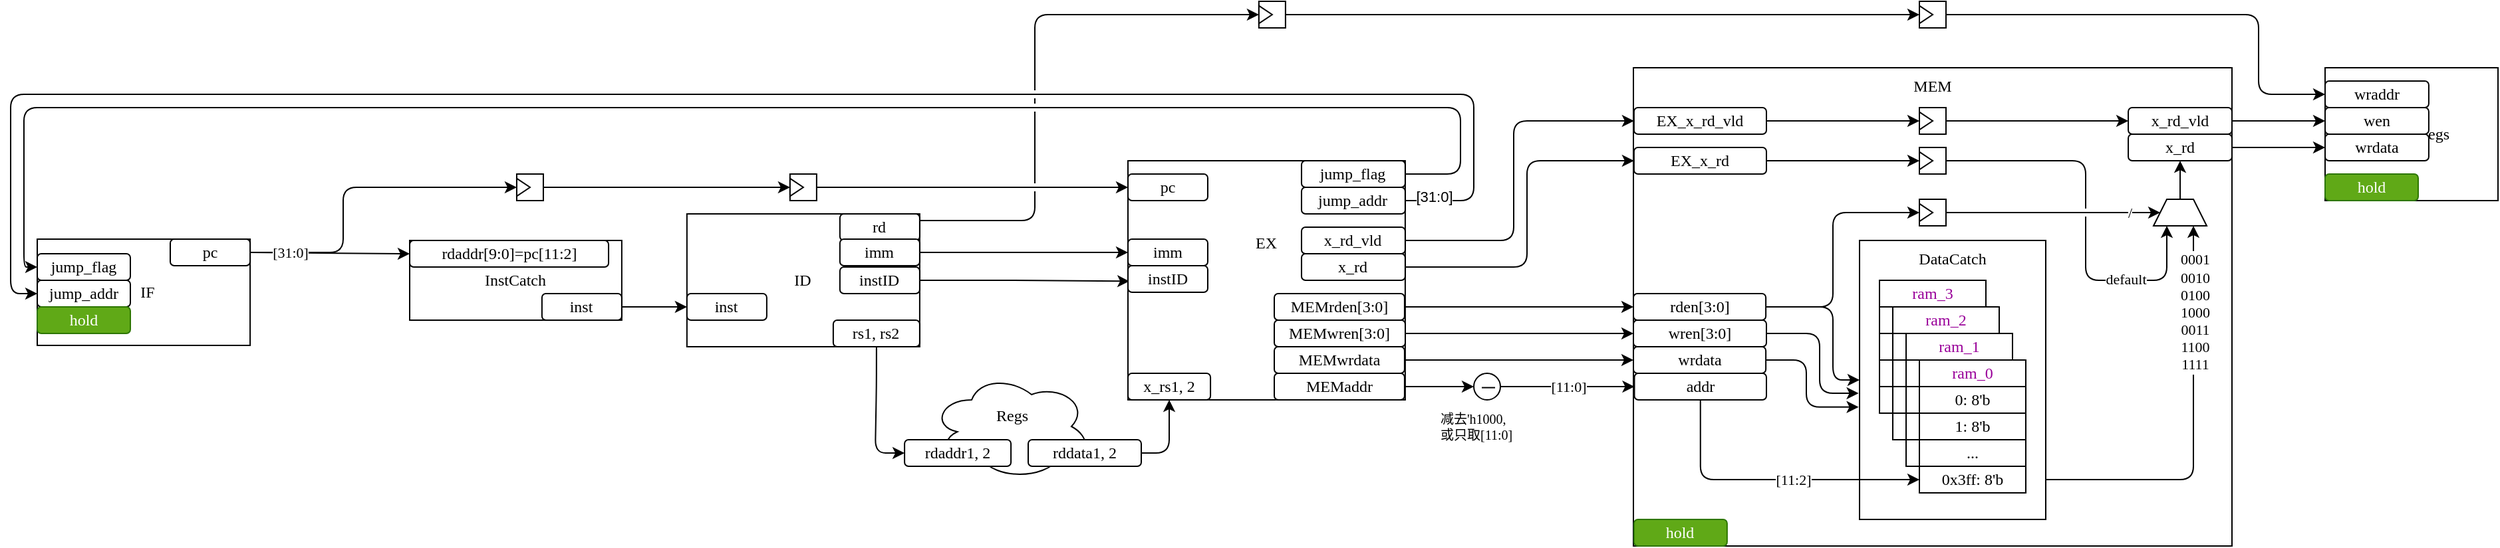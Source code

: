 <mxfile>
    <diagram id="YQ9wzQnn78EDyqOodPP7" name="第 1 页">
        <mxGraphModel dx="837" dy="427" grid="1" gridSize="10" guides="1" tooltips="1" connect="1" arrows="1" fold="1" page="1" pageScale="1" pageWidth="1920" pageHeight="1200" math="0" shadow="0">
            <root>
                <mxCell id="0"/>
                <mxCell id="1" parent="0"/>
                <mxCell id="214" value="MEM" style="rounded=0;whiteSpace=wrap;html=1;strokeColor=default;fontFamily=Fira Code;fontSize=12;fontColor=default;fillColor=default;verticalAlign=top;" parent="1" vertex="1">
                    <mxGeometry x="1230" y="110" width="450" height="360" as="geometry"/>
                </mxCell>
                <mxCell id="39" value="EX&lt;br&gt;&lt;br&gt;&lt;br&gt;&lt;br&gt;&lt;br&gt;" style="rounded=0;whiteSpace=wrap;html=1;strokeColor=default;fontFamily=Fira Code;fontSize=12;fontColor=default;fillColor=default;" parent="1" vertex="1">
                    <mxGeometry x="850" y="180" width="208.44" height="180" as="geometry"/>
                </mxCell>
                <mxCell id="27" style="edgeStyle=orthogonalEdgeStyle;html=1;entryX=0;entryY=0.5;entryDx=0;entryDy=0;exitX=1;exitY=0.5;exitDx=0;exitDy=0;fontFamily=Fira Code;" parent="1" source="9" target="20" edge="1">
                    <mxGeometry relative="1" as="geometry">
                        <Array as="points">
                            <mxPoint x="488.44" y="290"/>
                            <mxPoint x="488.44" y="290"/>
                        </Array>
                    </mxGeometry>
                </mxCell>
                <mxCell id="37" style="edgeStyle=orthogonalEdgeStyle;html=1;exitX=0.5;exitY=1;exitDx=0;exitDy=0;entryX=0;entryY=0.5;entryDx=0;entryDy=0;fontFamily=Fira Code;" parent="1" source="21" target="30" edge="1">
                    <mxGeometry relative="1" as="geometry">
                        <Array as="points">
                            <mxPoint x="661" y="350"/>
                            <mxPoint x="660" y="350"/>
                            <mxPoint x="660" y="400"/>
                        </Array>
                        <mxPoint x="538.44" y="340" as="targetPoint"/>
                    </mxGeometry>
                </mxCell>
                <mxCell id="63" style="edgeStyle=orthogonalEdgeStyle;html=1;exitX=1;exitY=0.5;exitDx=0;exitDy=0;entryX=0.018;entryY=0.586;entryDx=0;entryDy=0;entryPerimeter=0;fontFamily=Fira Code;" parent="1" source="24" target="49" edge="1">
                    <mxGeometry relative="1" as="geometry">
                        <mxPoint x="808.44" y="277" as="targetPoint"/>
                    </mxGeometry>
                </mxCell>
                <mxCell id="62" style="edgeStyle=orthogonalEdgeStyle;html=1;exitX=1;exitY=0.5;exitDx=0;exitDy=0;entryX=0;entryY=0.5;entryDx=0;entryDy=0;fontFamily=Fira Code;" parent="1" source="25" target="50" edge="1">
                    <mxGeometry relative="1" as="geometry">
                        <mxPoint x="788.44" y="239" as="targetPoint"/>
                        <Array as="points"/>
                    </mxGeometry>
                </mxCell>
                <mxCell id="60" style="edgeStyle=orthogonalEdgeStyle;html=1;exitX=1;exitY=0.5;exitDx=0;exitDy=0;fontFamily=Fira Code;entryX=0;entryY=0.5;entryDx=0;entryDy=0;" parent="1" source="100" target="48" edge="1">
                    <mxGeometry relative="1" as="geometry">
                        <mxPoint x="648.44" y="175" as="sourcePoint"/>
                        <Array as="points">
                            <mxPoint x="830" y="200"/>
                            <mxPoint x="830" y="200"/>
                        </Array>
                        <mxPoint x="840" y="190" as="targetPoint"/>
                    </mxGeometry>
                </mxCell>
                <mxCell id="69" style="edgeStyle=orthogonalEdgeStyle;jumpStyle=gap;html=1;exitX=1;exitY=0.5;exitDx=0;exitDy=0;fontFamily=Fira Code;entryX=0;entryY=0.5;entryDx=0;entryDy=0;" parent="1" source="52" target="13" edge="1">
                    <mxGeometry relative="1" as="geometry">
                        <mxPoint x="-80" y="200" as="targetPoint"/>
                        <Array as="points">
                            <mxPoint x="1100" y="190"/>
                            <mxPoint x="1100" y="140"/>
                            <mxPoint x="20" y="140"/>
                            <mxPoint x="20" y="260"/>
                        </Array>
                    </mxGeometry>
                </mxCell>
                <mxCell id="70" style="edgeStyle=orthogonalEdgeStyle;jumpStyle=gap;html=1;exitX=1;exitY=0.5;exitDx=0;exitDy=0;fontFamily=Fira Code;entryX=0;entryY=0.5;entryDx=0;entryDy=0;" parent="1" source="46" target="14" edge="1">
                    <mxGeometry relative="1" as="geometry">
                        <mxPoint x="90" y="260" as="targetPoint"/>
                        <Array as="points">
                            <mxPoint x="1110" y="210"/>
                            <mxPoint x="1110" y="130"/>
                            <mxPoint x="10" y="130"/>
                            <mxPoint x="10" y="280"/>
                        </Array>
                        <mxPoint x="1049.96" y="260" as="sourcePoint"/>
                    </mxGeometry>
                </mxCell>
                <mxCell id="369" value="[31:0]" style="edgeLabel;html=1;align=center;verticalAlign=middle;resizable=0;points=[];" vertex="1" connectable="0" parent="70">
                    <mxGeometry x="-0.118" relative="1" as="geometry">
                        <mxPoint x="456" y="77" as="offset"/>
                    </mxGeometry>
                </mxCell>
                <mxCell id="99" value="" style="group;fontFamily=Fira Code;" parent="1" vertex="1" connectable="0">
                    <mxGeometry x="595.94" y="190" width="20" height="20" as="geometry"/>
                </mxCell>
                <mxCell id="100" value="" style="rounded=0;whiteSpace=wrap;html=1;fontFamily=Fira Code;" parent="99" vertex="1">
                    <mxGeometry width="20" height="20" as="geometry"/>
                </mxCell>
                <mxCell id="101" value="" style="triangle;whiteSpace=wrap;html=1;fontFamily=Fira Code;" parent="99" vertex="1">
                    <mxGeometry y="3.333" width="10" height="13.333" as="geometry"/>
                </mxCell>
                <mxCell id="102" value="" style="group;fontFamily=Fira Code;" parent="1" vertex="1" connectable="0">
                    <mxGeometry x="390.48" y="190.0" width="20" height="20" as="geometry"/>
                </mxCell>
                <mxCell id="103" value="" style="rounded=0;whiteSpace=wrap;html=1;fontFamily=Fira Code;" parent="102" vertex="1">
                    <mxGeometry width="20" height="20" as="geometry"/>
                </mxCell>
                <mxCell id="104" value="" style="triangle;whiteSpace=wrap;html=1;fontFamily=Fira Code;" parent="102" vertex="1">
                    <mxGeometry y="3.333" width="10" height="13.333" as="geometry"/>
                </mxCell>
                <mxCell id="105" style="edgeStyle=none;hachureGap=4;html=1;exitX=1;exitY=0.5;exitDx=0;exitDy=0;entryX=0;entryY=0.5;entryDx=0;entryDy=0;fontFamily=Fira Code;fontSize=16;" parent="1" source="103" target="101" edge="1">
                    <mxGeometry relative="1" as="geometry"/>
                </mxCell>
                <mxCell id="106" value="" style="group;fontFamily=Fira Code;" parent="1" vertex="1" connectable="0">
                    <mxGeometry x="690" y="340" width="170" height="80" as="geometry"/>
                </mxCell>
                <mxCell id="95" value="&lt;span style=&quot;font-size: 12px;&quot;&gt;Regs&lt;br&gt;&lt;br&gt;&lt;/span&gt;" style="ellipse;shape=cloud;whiteSpace=wrap;html=1;hachureGap=4;fontFamily=Fira Code;fontSize=20;" parent="106" vertex="1">
                    <mxGeometry x="12.5" width="120" height="80" as="geometry"/>
                </mxCell>
                <mxCell id="30" value="rdaddr1, 2" style="rounded=1;whiteSpace=wrap;html=1;strokeColor=default;fontFamily=Fira Code;fontSize=12;fontColor=default;fillColor=default;glass=0;shadow=0;" parent="106" vertex="1">
                    <mxGeometry x="-7.96" y="50" width="80" height="20" as="geometry"/>
                </mxCell>
                <mxCell id="33" value="rddata1, 2" style="rounded=1;whiteSpace=wrap;html=1;strokeColor=default;fontFamily=Fira Code;fontSize=12;fontColor=default;fillColor=default;glass=0;shadow=0;" parent="106" vertex="1">
                    <mxGeometry x="85" y="50" width="85" height="20" as="geometry"/>
                </mxCell>
                <mxCell id="111" value="" style="group;fontFamily=Fira Code;" parent="1" vertex="1" connectable="0">
                    <mxGeometry x="518.44" y="220" width="175" height="100" as="geometry"/>
                </mxCell>
                <mxCell id="18" value="ID" style="rounded=0;whiteSpace=wrap;html=1;strokeColor=default;fontFamily=Fira Code;fontSize=12;fontColor=default;fillColor=default;" parent="111" vertex="1">
                    <mxGeometry width="175" height="100" as="geometry"/>
                </mxCell>
                <mxCell id="20" value="inst" style="rounded=1;whiteSpace=wrap;html=1;strokeColor=default;fontFamily=Fira Code;fontSize=12;fontColor=default;fillColor=default;glass=0;shadow=0;" parent="111" vertex="1">
                    <mxGeometry y="60" width="60" height="20" as="geometry"/>
                </mxCell>
                <mxCell id="21" value="rs1, rs2" style="rounded=1;whiteSpace=wrap;html=1;strokeColor=default;fontFamily=Fira Code;fontSize=12;fontColor=default;fillColor=default;glass=0;shadow=0;" parent="111" vertex="1">
                    <mxGeometry x="110" y="80" width="65" height="20" as="geometry"/>
                </mxCell>
                <mxCell id="22" value="rd" style="rounded=1;whiteSpace=wrap;html=1;strokeColor=default;fontFamily=Fira Code;fontSize=12;fontColor=default;fillColor=default;glass=0;shadow=0;" parent="111" vertex="1">
                    <mxGeometry x="115" width="60" height="20" as="geometry"/>
                </mxCell>
                <mxCell id="24" value="instID" style="rounded=1;whiteSpace=wrap;html=1;strokeColor=default;fontFamily=Fira Code;fontSize=12;fontColor=default;fillColor=default;glass=0;shadow=0;" parent="111" vertex="1">
                    <mxGeometry x="115" y="40" width="60" height="20" as="geometry"/>
                </mxCell>
                <mxCell id="25" value="imm" style="rounded=1;whiteSpace=wrap;html=1;strokeColor=default;fontFamily=Fira Code;fontSize=12;fontColor=default;fillColor=default;glass=0;shadow=0;" parent="111" vertex="1">
                    <mxGeometry x="115" y="19" width="60" height="20" as="geometry"/>
                </mxCell>
                <mxCell id="45" value="x_rs1, 2" style="rounded=1;whiteSpace=wrap;html=1;strokeColor=default;fontFamily=Fira Code;fontSize=12;fontColor=default;fillColor=default;glass=0;shadow=0;" parent="1" vertex="1">
                    <mxGeometry x="850" y="340" width="62.04" height="20" as="geometry"/>
                </mxCell>
                <mxCell id="46" value="jump_addr" style="rounded=1;whiteSpace=wrap;html=1;strokeColor=default;fontFamily=Fira Code;fontSize=12;fontColor=default;fillColor=default;glass=0;shadow=0;" parent="1" vertex="1">
                    <mxGeometry x="980.48" y="200" width="77.96" height="20" as="geometry"/>
                </mxCell>
                <mxCell id="291" style="edgeStyle=orthogonalEdgeStyle;html=1;exitX=1;exitY=0.5;exitDx=0;exitDy=0;entryX=0;entryY=0.5;entryDx=0;entryDy=0;fontFamily=Fira Code;" parent="1" source="47" target="290" edge="1">
                    <mxGeometry relative="1" as="geometry">
                        <Array as="points">
                            <mxPoint x="1140" y="240"/>
                            <mxPoint x="1140" y="150"/>
                        </Array>
                    </mxGeometry>
                </mxCell>
                <mxCell id="47" value="x_rd_vld" style="rounded=1;whiteSpace=wrap;html=1;strokeColor=default;fontFamily=Fira Code;fontSize=12;fontColor=default;fillColor=default;glass=0;shadow=0;" parent="1" vertex="1">
                    <mxGeometry x="980.48" y="230" width="77.96" height="20" as="geometry"/>
                </mxCell>
                <mxCell id="48" value="pc" style="rounded=1;whiteSpace=wrap;html=1;strokeColor=default;fontFamily=Fira Code;fontSize=12;fontColor=default;fillColor=default;glass=0;shadow=0;" parent="1" vertex="1">
                    <mxGeometry x="850" y="190" width="60" height="20" as="geometry"/>
                </mxCell>
                <mxCell id="49" value="instID" style="rounded=1;whiteSpace=wrap;html=1;strokeColor=default;fontFamily=Fira Code;fontSize=12;fontColor=default;fillColor=default;glass=0;shadow=0;" parent="1" vertex="1">
                    <mxGeometry x="850" y="259" width="60" height="20" as="geometry"/>
                </mxCell>
                <mxCell id="50" value="imm" style="rounded=1;whiteSpace=wrap;html=1;strokeColor=default;fontFamily=Fira Code;fontSize=12;fontColor=default;fillColor=default;glass=0;shadow=0;" parent="1" vertex="1">
                    <mxGeometry x="850" y="239" width="60" height="20" as="geometry"/>
                </mxCell>
                <mxCell id="52" value="jump_flag" style="rounded=1;whiteSpace=wrap;html=1;strokeColor=default;fontFamily=Fira Code;fontSize=12;fontColor=default;fillColor=default;glass=0;shadow=0;" parent="1" vertex="1">
                    <mxGeometry x="980.48" y="180" width="77.96" height="20" as="geometry"/>
                </mxCell>
                <mxCell id="161" value="" style="group;fontFamily=Fira Code;" parent="1" vertex="1" connectable="0">
                    <mxGeometry x="948.44" y="60" width="20" height="20" as="geometry"/>
                </mxCell>
                <mxCell id="162" value="" style="rounded=0;whiteSpace=wrap;html=1;fontFamily=Fira Code;" parent="161" vertex="1">
                    <mxGeometry width="20" height="20" as="geometry"/>
                </mxCell>
                <mxCell id="163" value="" style="triangle;whiteSpace=wrap;html=1;fontFamily=Fira Code;" parent="161" vertex="1">
                    <mxGeometry y="3.333" width="10" height="13.333" as="geometry"/>
                </mxCell>
                <mxCell id="168" style="edgeStyle=orthogonalEdgeStyle;jumpStyle=gap;html=1;exitX=1;exitY=0.25;exitDx=0;exitDy=0;entryX=0;entryY=0.5;entryDx=0;entryDy=0;fontFamily=Fira Code;" parent="1" source="22" target="163" edge="1">
                    <mxGeometry relative="1" as="geometry">
                        <Array as="points">
                            <mxPoint x="780" y="225"/>
                            <mxPoint x="780" y="70"/>
                        </Array>
                    </mxGeometry>
                </mxCell>
                <mxCell id="169" style="edgeStyle=orthogonalEdgeStyle;jumpStyle=gap;html=1;exitX=1;exitY=0.5;exitDx=0;exitDy=0;entryX=0;entryY=0.5;entryDx=0;entryDy=0;fontFamily=Fira Code;" parent="1" source="162" target="184" edge="1">
                    <mxGeometry relative="1" as="geometry">
                        <mxPoint x="1200.44" y="100.2" as="targetPoint"/>
                        <Array as="points">
                            <mxPoint x="990.48" y="70"/>
                            <mxPoint x="990.48" y="70"/>
                        </Array>
                    </mxGeometry>
                </mxCell>
                <mxCell id="172" style="edgeStyle=orthogonalEdgeStyle;jumpStyle=gap;html=1;fontFamily=Fira Code;exitX=1;exitY=0.5;exitDx=0;exitDy=0;entryX=0;entryY=0.5;entryDx=0;entryDy=0;" parent="1" source="233" target="218" edge="1">
                    <mxGeometry relative="1" as="geometry">
                        <mxPoint x="1150" y="320" as="sourcePoint"/>
                        <mxPoint x="1200" y="280" as="targetPoint"/>
                        <Array as="points">
                            <mxPoint x="1200" y="350"/>
                            <mxPoint x="1200" y="350"/>
                        </Array>
                    </mxGeometry>
                </mxCell>
                <mxCell id="358" value="[11:0]" style="edgeLabel;html=1;align=center;verticalAlign=middle;resizable=0;points=[];fontFamily=Fira Code;" parent="172" vertex="1" connectable="0">
                    <mxGeometry x="0.538" y="2" relative="1" as="geometry">
                        <mxPoint x="-27" y="2" as="offset"/>
                    </mxGeometry>
                </mxCell>
                <mxCell id="236" style="edgeStyle=orthogonalEdgeStyle;html=1;exitX=1;exitY=0.5;exitDx=0;exitDy=0;entryX=0;entryY=0.5;entryDx=0;entryDy=0;fontSize=10;fontFamily=Fira Code;" parent="1" source="170" target="233" edge="1">
                    <mxGeometry relative="1" as="geometry">
                        <Array as="points">
                            <mxPoint x="1080" y="350"/>
                        </Array>
                    </mxGeometry>
                </mxCell>
                <mxCell id="170" value="MEMaddr" style="rounded=1;whiteSpace=wrap;html=1;strokeColor=default;fontFamily=Fira Code;fontSize=12;fontColor=default;fillColor=default;glass=0;shadow=0;" parent="1" vertex="1">
                    <mxGeometry x="960" y="340" width="97.96" height="20" as="geometry"/>
                </mxCell>
                <mxCell id="4" value="InstCatch" style="rounded=0;whiteSpace=wrap;html=1;strokeColor=default;fontFamily=Fira Code;fontSize=12;fontColor=default;fillColor=default;verticalAlign=middle;" parent="1" vertex="1">
                    <mxGeometry x="310" y="240" width="159.44" height="60" as="geometry"/>
                </mxCell>
                <mxCell id="8" value="rdaddr[9:0]=pc[11:2]" style="rounded=1;whiteSpace=wrap;html=1;strokeColor=default;fontFamily=Fira Code;fontSize=12;fontColor=default;fillColor=default;glass=0;shadow=0;" parent="1" vertex="1">
                    <mxGeometry x="310" y="240" width="149.52" height="20" as="geometry"/>
                </mxCell>
                <mxCell id="9" value="inst" style="rounded=1;whiteSpace=wrap;html=1;strokeColor=default;fontFamily=Fira Code;fontSize=12;fontColor=default;fillColor=default;glass=0;shadow=0;" parent="1" vertex="1">
                    <mxGeometry x="409.44" y="280" width="60" height="20" as="geometry"/>
                </mxCell>
                <mxCell id="185" style="edgeStyle=orthogonalEdgeStyle;jumpStyle=gap;html=1;exitX=1;exitY=0.5;exitDx=0;exitDy=0;fontFamily=Fira Code;entryX=0;entryY=0.5;entryDx=0;entryDy=0;" parent="1" source="181" target="200" edge="1">
                    <mxGeometry relative="1" as="geometry">
                        <mxPoint x="1180" y="250" as="targetPoint"/>
                        <Array as="points">
                            <mxPoint x="1150" y="260"/>
                            <mxPoint x="1150" y="180"/>
                        </Array>
                    </mxGeometry>
                </mxCell>
                <mxCell id="181" value="x_rd" style="rounded=1;whiteSpace=wrap;html=1;strokeColor=default;fontFamily=Fira Code;fontSize=12;fontColor=default;fillColor=default;glass=0;shadow=0;" parent="1" vertex="1">
                    <mxGeometry x="980.48" y="250" width="77.96" height="20" as="geometry"/>
                </mxCell>
                <mxCell id="182" value="" style="group;fontFamily=Fira Code;" parent="1" vertex="1" connectable="0">
                    <mxGeometry x="1445" y="60" width="20" height="20" as="geometry"/>
                </mxCell>
                <mxCell id="183" value="" style="rounded=0;whiteSpace=wrap;html=1;fontFamily=Fira Code;" parent="182" vertex="1">
                    <mxGeometry width="20" height="20" as="geometry"/>
                </mxCell>
                <mxCell id="184" value="" style="triangle;whiteSpace=wrap;html=1;fontFamily=Fira Code;" parent="182" vertex="1">
                    <mxGeometry y="3.333" width="10" height="13.333" as="geometry"/>
                </mxCell>
                <mxCell id="194" style="edgeStyle=orthogonalEdgeStyle;jumpStyle=gap;html=1;exitX=1;exitY=0.5;exitDx=0;exitDy=0;entryX=0;entryY=0.5;entryDx=0;entryDy=0;fontFamily=Fira Code;" parent="1" source="108" target="8" edge="1">
                    <mxGeometry relative="1" as="geometry">
                        <Array as="points">
                            <mxPoint x="220" y="249"/>
                            <mxPoint x="290" y="249"/>
                            <mxPoint x="290" y="250"/>
                        </Array>
                        <mxPoint x="240.96" y="249" as="sourcePoint"/>
                    </mxGeometry>
                </mxCell>
                <mxCell id="198" style="edgeStyle=orthogonalEdgeStyle;jumpStyle=gap;html=1;exitX=1;exitY=0.5;exitDx=0;exitDy=0;entryX=0;entryY=0.5;entryDx=0;entryDy=0;fontFamily=Fira Code;" parent="1" source="108" target="104" edge="1">
                    <mxGeometry relative="1" as="geometry">
                        <Array as="points">
                            <mxPoint x="160" y="249"/>
                            <mxPoint x="260" y="249"/>
                            <mxPoint x="260" y="200"/>
                        </Array>
                        <mxPoint x="240.96" y="249" as="sourcePoint"/>
                    </mxGeometry>
                </mxCell>
                <mxCell id="313" style="edgeStyle=orthogonalEdgeStyle;jumpStyle=gap;html=1;exitX=1;exitY=0.5;exitDx=0;exitDy=0;entryX=0;entryY=0.5;entryDx=0;entryDy=0;fontFamily=Fira Code;" parent="1" source="200" target="312" edge="1">
                    <mxGeometry relative="1" as="geometry"/>
                </mxCell>
                <mxCell id="200" value="EX_x_rd" style="rounded=1;whiteSpace=wrap;html=1;strokeColor=default;fontFamily=Fira Code;fontSize=12;fontColor=default;fillColor=default;glass=0;shadow=0;" parent="1" vertex="1">
                    <mxGeometry x="1230.44" y="170" width="99.56" height="20" as="geometry"/>
                </mxCell>
                <mxCell id="203" style="edgeStyle=orthogonalEdgeStyle;html=1;exitX=1;exitY=0.5;exitDx=0;exitDy=0;entryX=0;entryY=0.5;entryDx=0;entryDy=0;fontFamily=Fira Code;" parent="1" source="201" target="202" edge="1">
                    <mxGeometry relative="1" as="geometry">
                        <Array as="points">
                            <mxPoint x="1230" y="330"/>
                        </Array>
                    </mxGeometry>
                </mxCell>
                <mxCell id="201" value="MEMwrdata" style="rounded=1;whiteSpace=wrap;html=1;strokeColor=default;fontFamily=Fira Code;fontSize=12;fontColor=default;fillColor=default;glass=0;shadow=0;" parent="1" vertex="1">
                    <mxGeometry x="960" y="320" width="97.96" height="20" as="geometry"/>
                </mxCell>
                <mxCell id="364" style="edgeStyle=orthogonalEdgeStyle;html=1;exitX=1;exitY=0.5;exitDx=0;exitDy=0;entryX=-0.005;entryY=0.597;entryDx=0;entryDy=0;entryPerimeter=0;" parent="1" source="202" target="337" edge="1">
                    <mxGeometry relative="1" as="geometry">
                        <Array as="points">
                            <mxPoint x="1360" y="330"/>
                            <mxPoint x="1360" y="365"/>
                        </Array>
                    </mxGeometry>
                </mxCell>
                <mxCell id="202" value="wrdata" style="rounded=1;whiteSpace=wrap;html=1;strokeColor=default;fontFamily=Fira Code;fontSize=12;fontColor=default;fillColor=default;glass=0;shadow=0;" parent="1" vertex="1">
                    <mxGeometry x="1230" y="320" width="99.56" height="20" as="geometry"/>
                </mxCell>
                <mxCell id="218" value="addr" style="rounded=1;whiteSpace=wrap;html=1;strokeColor=default;fontFamily=Fira Code;fontSize=12;fontColor=default;fillColor=default;glass=0;shadow=0;" parent="1" vertex="1">
                    <mxGeometry x="1230.74" y="340" width="99.26" height="20" as="geometry"/>
                </mxCell>
                <mxCell id="235" value="" style="group;fontFamily=Fira Code;" parent="1" vertex="1" connectable="0">
                    <mxGeometry x="1110" y="340" width="22" height="22" as="geometry"/>
                </mxCell>
                <mxCell id="233" value="" style="ellipse;whiteSpace=wrap;html=1;aspect=fixed;sketch=0;strokeColor=default;fontSize=10;fontFamily=Fira Code;" parent="235" vertex="1">
                    <mxGeometry width="20" height="20" as="geometry"/>
                </mxCell>
                <mxCell id="234" value="" style="endArrow=none;html=1;fontSize=10;fontFamily=Fira Code;" parent="235" edge="1">
                    <mxGeometry width="50" height="50" relative="1" as="geometry">
                        <mxPoint x="6" y="10.79" as="sourcePoint"/>
                        <mxPoint x="16" y="10.79" as="targetPoint"/>
                    </mxGeometry>
                </mxCell>
                <mxCell id="237" value="减去'h1000,&lt;br&gt;或只取[11:0]&lt;br&gt;" style="text;strokeColor=none;fillColor=none;align=left;verticalAlign=middle;spacingLeft=4;spacingRight=4;overflow=hidden;points=[[0,0.5],[1,0.5]];portConstraint=eastwest;rotatable=0;whiteSpace=wrap;html=1;sketch=0;fontSize=10;fontFamily=Fira Code;" parent="1" vertex="1">
                    <mxGeometry x="1079" y="365" width="84" height="30" as="geometry"/>
                </mxCell>
                <mxCell id="363" style="edgeStyle=orthogonalEdgeStyle;html=1;exitX=1;exitY=0.5;exitDx=0;exitDy=0;entryX=-0.005;entryY=0.546;entryDx=0;entryDy=0;entryPerimeter=0;" parent="1" source="288" target="337" edge="1">
                    <mxGeometry relative="1" as="geometry">
                        <Array as="points">
                            <mxPoint x="1370" y="310"/>
                            <mxPoint x="1370" y="355"/>
                            <mxPoint x="1399" y="355"/>
                        </Array>
                    </mxGeometry>
                </mxCell>
                <mxCell id="288" value="wren[3:0]" style="rounded=1;whiteSpace=wrap;html=1;strokeColor=default;fontFamily=Fira Code;fontSize=12;fontColor=default;fillColor=default;glass=0;shadow=0;" parent="1" vertex="1">
                    <mxGeometry x="1230" y="300" width="100" height="20" as="geometry"/>
                </mxCell>
                <mxCell id="319" style="edgeStyle=orthogonalEdgeStyle;jumpStyle=gap;html=1;exitX=1;exitY=0.5;exitDx=0;exitDy=0;entryX=0;entryY=0.5;entryDx=0;entryDy=0;fontFamily=Fira Code;" parent="1" source="289" target="305" edge="1">
                    <mxGeometry relative="1" as="geometry">
                        <Array as="points">
                            <mxPoint x="1380" y="290"/>
                            <mxPoint x="1380" y="219"/>
                        </Array>
                    </mxGeometry>
                </mxCell>
                <mxCell id="361" style="edgeStyle=orthogonalEdgeStyle;html=1;exitX=1;exitY=0.5;exitDx=0;exitDy=0;" parent="1" source="289" target="337" edge="1">
                    <mxGeometry relative="1" as="geometry">
                        <Array as="points">
                            <mxPoint x="1380" y="290"/>
                            <mxPoint x="1380" y="345"/>
                        </Array>
                    </mxGeometry>
                </mxCell>
                <mxCell id="289" value="rden[3:0]" style="rounded=1;whiteSpace=wrap;html=1;strokeColor=default;fontFamily=Fira Code;fontSize=12;fontColor=default;fillColor=default;glass=0;shadow=0;" parent="1" vertex="1">
                    <mxGeometry x="1230" y="280" width="99.56" height="20" as="geometry"/>
                </mxCell>
                <mxCell id="328" style="edgeStyle=orthogonalEdgeStyle;jumpStyle=gap;html=1;exitX=1;exitY=0.5;exitDx=0;exitDy=0;entryX=0;entryY=0.5;entryDx=0;entryDy=0;fontFamily=Fira Code;" parent="1" source="290" target="327" edge="1">
                    <mxGeometry relative="1" as="geometry"/>
                </mxCell>
                <mxCell id="290" value="EX_x_rd_vld" style="rounded=1;whiteSpace=wrap;html=1;strokeColor=default;fontFamily=Fira Code;fontSize=12;fontColor=default;fillColor=default;glass=0;shadow=0;" parent="1" vertex="1">
                    <mxGeometry x="1230.44" y="140" width="99.56" height="20" as="geometry"/>
                </mxCell>
                <mxCell id="298" style="edgeStyle=orthogonalEdgeStyle;html=1;exitX=1;exitY=0.5;exitDx=0;exitDy=0;entryX=0;entryY=0.5;entryDx=0;entryDy=0;fontFamily=Fira Code;" parent="1" source="292" target="288" edge="1">
                    <mxGeometry relative="1" as="geometry">
                        <Array as="points">
                            <mxPoint x="1230" y="310"/>
                        </Array>
                    </mxGeometry>
                </mxCell>
                <mxCell id="292" value="MEMwren[3:0]" style="rounded=1;whiteSpace=wrap;html=1;strokeColor=default;fontFamily=Fira Code;fontSize=12;fontColor=default;fillColor=default;glass=0;shadow=0;" parent="1" vertex="1">
                    <mxGeometry x="960" y="300" width="98.48" height="20" as="geometry"/>
                </mxCell>
                <mxCell id="297" style="edgeStyle=orthogonalEdgeStyle;html=1;exitX=1;exitY=0.5;exitDx=0;exitDy=0;fontFamily=Fira Code;entryX=0;entryY=0.5;entryDx=0;entryDy=0;" parent="1" source="293" target="289" edge="1">
                    <mxGeometry relative="1" as="geometry">
                        <Array as="points">
                            <mxPoint x="1200" y="290"/>
                            <mxPoint x="1200" y="290"/>
                        </Array>
                        <mxPoint x="1180" y="290" as="targetPoint"/>
                    </mxGeometry>
                </mxCell>
                <mxCell id="293" value="MEMrden[3:0]" style="rounded=1;whiteSpace=wrap;html=1;strokeColor=default;fontFamily=Fira Code;fontSize=12;fontColor=default;fillColor=default;glass=0;shadow=0;" parent="1" vertex="1">
                    <mxGeometry x="960" y="280" width="97.96" height="20" as="geometry"/>
                </mxCell>
                <mxCell id="335" style="edgeStyle=orthogonalEdgeStyle;html=1;exitX=1;exitY=0.5;exitDx=0;exitDy=0;entryX=0;entryY=0.5;entryDx=0;entryDy=0;fontFamily=Fira Code;" parent="1" source="299" target="331" edge="1">
                    <mxGeometry relative="1" as="geometry"/>
                </mxCell>
                <mxCell id="299" value="x_rd_vld" style="rounded=1;whiteSpace=wrap;html=1;strokeColor=default;fontFamily=Fira Code;fontSize=12;fontColor=default;fillColor=default;glass=0;shadow=0;" parent="1" vertex="1">
                    <mxGeometry x="1602.04" y="140" width="77.96" height="20" as="geometry"/>
                </mxCell>
                <mxCell id="336" style="edgeStyle=orthogonalEdgeStyle;html=1;exitX=1;exitY=0.5;exitDx=0;exitDy=0;entryX=0;entryY=0.5;entryDx=0;entryDy=0;fontFamily=Fira Code;" parent="1" source="300" target="333" edge="1">
                    <mxGeometry relative="1" as="geometry"/>
                </mxCell>
                <mxCell id="300" value="x_rd" style="rounded=1;whiteSpace=wrap;html=1;strokeColor=default;fontFamily=Fira Code;fontSize=12;fontColor=default;fillColor=default;glass=0;shadow=0;" parent="1" vertex="1">
                    <mxGeometry x="1602.04" y="160" width="77.96" height="20" as="geometry"/>
                </mxCell>
                <mxCell id="322" style="edgeStyle=orthogonalEdgeStyle;jumpStyle=gap;html=1;exitX=0.5;exitY=0;exitDx=0;exitDy=0;entryX=0.5;entryY=1;entryDx=0;entryDy=0;fontFamily=Fira Code;" parent="1" source="301" target="300" edge="1">
                    <mxGeometry relative="1" as="geometry"/>
                </mxCell>
                <mxCell id="301" value="" style="shape=trapezoid;perimeter=trapezoidPerimeter;whiteSpace=wrap;html=1;fixedSize=1;direction=east;size=10;fontFamily=Fira Code;" parent="1" vertex="1">
                    <mxGeometry x="1621.02" y="209" width="40" height="20" as="geometry"/>
                </mxCell>
                <mxCell id="303" value="" style="group;fontFamily=Fira Code;" parent="1" vertex="1" connectable="0">
                    <mxGeometry x="1445" y="209" width="20" height="20" as="geometry"/>
                </mxCell>
                <mxCell id="304" value="" style="rounded=0;whiteSpace=wrap;html=1;fontFamily=Fira Code;" parent="303" vertex="1">
                    <mxGeometry width="20" height="20" as="geometry"/>
                </mxCell>
                <mxCell id="305" value="" style="triangle;whiteSpace=wrap;html=1;fontFamily=Fira Code;" parent="303" vertex="1">
                    <mxGeometry y="3.333" width="10" height="13.333" as="geometry"/>
                </mxCell>
                <mxCell id="310" value="" style="group;fontFamily=Fira Code;" parent="1" vertex="1" connectable="0">
                    <mxGeometry x="1445" y="170" width="20" height="20" as="geometry"/>
                </mxCell>
                <mxCell id="311" value="" style="rounded=0;whiteSpace=wrap;html=1;fontFamily=Fira Code;" parent="310" vertex="1">
                    <mxGeometry width="20" height="20" as="geometry"/>
                </mxCell>
                <mxCell id="312" value="" style="triangle;whiteSpace=wrap;html=1;fontFamily=Fira Code;" parent="310" vertex="1">
                    <mxGeometry y="3.333" width="10" height="13.333" as="geometry"/>
                </mxCell>
                <mxCell id="325" value="" style="group;fontFamily=Fira Code;" parent="1" vertex="1" connectable="0">
                    <mxGeometry x="1445" y="140" width="20" height="20" as="geometry"/>
                </mxCell>
                <mxCell id="326" value="" style="rounded=0;whiteSpace=wrap;html=1;fontFamily=Fira Code;" parent="325" vertex="1">
                    <mxGeometry width="20" height="20" as="geometry"/>
                </mxCell>
                <mxCell id="327" value="" style="triangle;whiteSpace=wrap;html=1;fontFamily=Fira Code;" parent="325" vertex="1">
                    <mxGeometry y="3.333" width="10" height="13.333" as="geometry"/>
                </mxCell>
                <mxCell id="329" style="edgeStyle=orthogonalEdgeStyle;jumpStyle=gap;html=1;exitX=1;exitY=0.5;exitDx=0;exitDy=0;entryX=0;entryY=0.5;entryDx=0;entryDy=0;fontFamily=Fira Code;" parent="1" source="326" target="299" edge="1">
                    <mxGeometry relative="1" as="geometry"/>
                </mxCell>
                <mxCell id="330" value="&amp;nbsp; &amp;nbsp; &amp;nbsp; &amp;nbsp; &amp;nbsp; &amp;nbsp;Regs" style="rounded=0;whiteSpace=wrap;html=1;strokeColor=default;fontFamily=Fira Code;fontSize=12;fontColor=default;fillColor=default;" parent="1" vertex="1">
                    <mxGeometry x="1750" y="110" width="130" height="100" as="geometry"/>
                </mxCell>
                <mxCell id="331" value="wen" style="rounded=1;whiteSpace=wrap;html=1;strokeColor=default;fontFamily=Fira Code;fontSize=12;fontColor=default;fillColor=default;glass=0;shadow=0;" parent="1" vertex="1">
                    <mxGeometry x="1750" y="140" width="77.96" height="20" as="geometry"/>
                </mxCell>
                <mxCell id="332" value="wraddr" style="rounded=1;whiteSpace=wrap;html=1;strokeColor=default;fontFamily=Fira Code;fontSize=12;fontColor=default;fillColor=default;glass=0;shadow=0;" parent="1" vertex="1">
                    <mxGeometry x="1750" y="120" width="77.96" height="20" as="geometry"/>
                </mxCell>
                <mxCell id="333" value="wrdata" style="rounded=1;whiteSpace=wrap;html=1;strokeColor=default;fontFamily=Fira Code;fontSize=12;fontColor=default;fillColor=default;glass=0;shadow=0;" parent="1" vertex="1">
                    <mxGeometry x="1750" y="160" width="77.96" height="20" as="geometry"/>
                </mxCell>
                <mxCell id="334" style="edgeStyle=orthogonalEdgeStyle;html=1;exitX=1;exitY=0.5;exitDx=0;exitDy=0;entryX=0;entryY=0.5;entryDx=0;entryDy=0;fontFamily=Fira Code;" parent="1" source="183" target="332" edge="1">
                    <mxGeometry relative="1" as="geometry">
                        <mxPoint x="1720" y="70.333" as="targetPoint"/>
                        <Array as="points">
                            <mxPoint x="1700" y="70"/>
                            <mxPoint x="1700" y="130"/>
                        </Array>
                    </mxGeometry>
                </mxCell>
                <mxCell id="347" style="edgeStyle=orthogonalEdgeStyle;html=1;exitX=1;exitY=0.5;exitDx=0;exitDy=0;entryX=0.5;entryY=1;entryDx=0;entryDy=0;fontFamily=Fira Code;" parent="1" source="33" target="45" edge="1">
                    <mxGeometry relative="1" as="geometry"/>
                </mxCell>
                <mxCell id="351" style="edgeStyle=orthogonalEdgeStyle;jumpStyle=gap;html=1;exitX=1;exitY=0.5;exitDx=0;exitDy=0;entryX=0.75;entryY=1;entryDx=0;entryDy=0;fontFamily=Fira Code;" parent="1" source="285" target="301" edge="1">
                    <mxGeometry relative="1" as="geometry"/>
                </mxCell>
                <mxCell id="357" value="0001&lt;br&gt;0010&lt;br&gt;0100&lt;br&gt;1000&lt;br&gt;0011&lt;br&gt;1100&lt;br&gt;1111" style="edgeLabel;html=1;align=center;verticalAlign=middle;resizable=0;points=[];fontFamily=Fira Code;" parent="351" vertex="1" connectable="0">
                    <mxGeometry x="0.594" y="-1" relative="1" as="geometry">
                        <mxPoint as="offset"/>
                    </mxGeometry>
                </mxCell>
                <mxCell id="352" style="edgeStyle=orthogonalEdgeStyle;jumpStyle=gap;html=1;exitX=1;exitY=0.5;exitDx=0;exitDy=0;entryX=0;entryY=0.5;entryDx=0;entryDy=0;fontFamily=Fira Code;" parent="1" source="304" target="301" edge="1">
                    <mxGeometry relative="1" as="geometry"/>
                </mxCell>
                <mxCell id="359" value="/" style="edgeLabel;html=1;align=center;verticalAlign=middle;resizable=0;points=[];fontFamily=Fira Code;" parent="352" vertex="1" connectable="0">
                    <mxGeometry x="0.807" relative="1" as="geometry">
                        <mxPoint x="-8" as="offset"/>
                    </mxGeometry>
                </mxCell>
                <mxCell id="353" style="edgeStyle=orthogonalEdgeStyle;jumpStyle=gap;html=1;exitX=1;exitY=0.5;exitDx=0;exitDy=0;entryX=0.25;entryY=1;entryDx=0;entryDy=0;fontFamily=Fira Code;" parent="1" source="311" target="301" edge="1">
                    <mxGeometry relative="1" as="geometry">
                        <Array as="points">
                            <mxPoint x="1570" y="180"/>
                            <mxPoint x="1570" y="270"/>
                            <mxPoint x="1631" y="270"/>
                        </Array>
                    </mxGeometry>
                </mxCell>
                <mxCell id="356" value="default" style="edgeLabel;html=1;align=center;verticalAlign=middle;resizable=0;points=[];fontFamily=Fira Code;" parent="353" vertex="1" connectable="0">
                    <mxGeometry x="0.601" relative="1" as="geometry">
                        <mxPoint x="-13" y="-1" as="offset"/>
                    </mxGeometry>
                </mxCell>
                <mxCell id="5" value="&amp;nbsp; IF" style="rounded=0;whiteSpace=wrap;html=1;strokeColor=default;fontFamily=Fira Code;fontSize=12;fontColor=default;fillColor=default;" parent="1" vertex="1">
                    <mxGeometry x="30" y="239" width="160.04" height="80" as="geometry"/>
                </mxCell>
                <mxCell id="13" value="jump_flag" style="rounded=1;whiteSpace=wrap;html=1;strokeColor=default;fontFamily=Fira Code;fontSize=12;fontColor=default;fillColor=default;glass=0;shadow=0;" parent="1" vertex="1">
                    <mxGeometry x="30" y="250" width="70" height="20" as="geometry"/>
                </mxCell>
                <mxCell id="14" value="jump_addr" style="rounded=1;whiteSpace=wrap;html=1;strokeColor=default;fontFamily=Fira Code;fontSize=12;fontColor=default;fillColor=default;glass=0;shadow=0;" parent="1" vertex="1">
                    <mxGeometry x="30" y="270" width="70" height="20" as="geometry"/>
                </mxCell>
                <mxCell id="108" value="pc" style="rounded=1;whiteSpace=wrap;html=1;strokeColor=default;fontFamily=Fira Code;fontSize=12;fontColor=default;fillColor=default;glass=0;shadow=0;" parent="1" vertex="1">
                    <mxGeometry x="130" y="239" width="60.04" height="20" as="geometry"/>
                </mxCell>
                <mxCell id="360" value="hold" style="rounded=1;whiteSpace=wrap;html=1;strokeColor=#2D7600;fontFamily=Fira Code;fontSize=12;fontColor=#ffffff;fillColor=#60a917;glass=0;shadow=0;" parent="1" vertex="1">
                    <mxGeometry x="30" y="290" width="70" height="20" as="geometry"/>
                </mxCell>
                <mxCell id="362" value="" style="group" parent="1" vertex="1" connectable="0">
                    <mxGeometry x="1400" y="240" width="140" height="210" as="geometry"/>
                </mxCell>
                <mxCell id="337" value="DataCatch" style="rounded=0;whiteSpace=wrap;html=1;strokeColor=default;fontFamily=Fira Code;fontSize=12;fontColor=default;fillColor=default;verticalAlign=top;" parent="362" vertex="1">
                    <mxGeometry width="140" height="210" as="geometry"/>
                </mxCell>
                <mxCell id="243" value="" style="group;labelBackgroundColor=default;fillColor=default;fontFamily=Fira Code;" parent="362" vertex="1" connectable="0">
                    <mxGeometry x="15" y="30" width="110" height="160" as="geometry"/>
                </mxCell>
                <mxCell id="231" value="0: 8'b" style="rounded=0;whiteSpace=wrap;html=1;strokeColor=default;fontFamily=Fira Code;fontSize=12;fontColor=default;fillColor=default;glass=0;shadow=0;container=0;labelBackgroundColor=default;" parent="243" vertex="1">
                    <mxGeometry y="20" width="80" height="20" as="geometry"/>
                </mxCell>
                <mxCell id="232" value="1: 8'b" style="rounded=0;whiteSpace=wrap;html=1;strokeColor=default;fontFamily=Fira Code;fontSize=12;fontColor=default;fillColor=default;glass=0;shadow=0;container=0;labelBackgroundColor=default;" parent="243" vertex="1">
                    <mxGeometry y="40" width="80" height="20" as="geometry"/>
                </mxCell>
                <mxCell id="238" value="..." style="rounded=0;whiteSpace=wrap;html=1;strokeColor=default;fontFamily=Fira Code;fontSize=12;fontColor=default;fillColor=default;glass=0;shadow=0;container=0;labelBackgroundColor=default;" parent="243" vertex="1">
                    <mxGeometry y="60" width="80" height="20" as="geometry"/>
                </mxCell>
                <mxCell id="239" value="0xfff: 8'b" style="rounded=0;whiteSpace=wrap;html=1;strokeColor=default;fontFamily=Fira Code;fontSize=12;fontColor=default;fillColor=default;glass=0;shadow=0;container=0;labelBackgroundColor=default;" parent="243" vertex="1">
                    <mxGeometry y="80" width="80" height="20" as="geometry"/>
                </mxCell>
                <mxCell id="242" value="ram_3" style="rounded=0;whiteSpace=wrap;html=1;fontFamily=Fira Code;fontSize=12;fillColor=default;glass=0;shadow=0;container=0;labelBackgroundColor=default;fontColor=#990099;" parent="243" vertex="1">
                    <mxGeometry width="80" height="20" as="geometry"/>
                </mxCell>
                <mxCell id="269" value="" style="group;labelBackgroundColor=default;fillColor=default;fontFamily=Fira Code;" parent="243" vertex="1" connectable="0">
                    <mxGeometry x="10" y="20" width="100" height="140" as="geometry"/>
                </mxCell>
                <mxCell id="270" value="0: 8'b" style="rounded=0;whiteSpace=wrap;html=1;strokeColor=default;fontFamily=Fira Code;fontSize=12;fontColor=default;fillColor=default;glass=0;shadow=0;container=0;labelBackgroundColor=default;" parent="269" vertex="1">
                    <mxGeometry y="20" width="80" height="20" as="geometry"/>
                </mxCell>
                <mxCell id="271" value="1: 8'b" style="rounded=0;whiteSpace=wrap;html=1;strokeColor=default;fontFamily=Fira Code;fontSize=12;fontColor=default;fillColor=default;glass=0;shadow=0;container=0;labelBackgroundColor=default;" parent="269" vertex="1">
                    <mxGeometry y="40" width="80" height="20" as="geometry"/>
                </mxCell>
                <mxCell id="272" value="..." style="rounded=0;whiteSpace=wrap;html=1;strokeColor=default;fontFamily=Fira Code;fontSize=12;fontColor=default;fillColor=default;glass=0;shadow=0;container=0;labelBackgroundColor=default;" parent="269" vertex="1">
                    <mxGeometry y="60" width="80" height="20" as="geometry"/>
                </mxCell>
                <mxCell id="273" value="0xfff: 8'b" style="rounded=0;whiteSpace=wrap;html=1;strokeColor=default;fontFamily=Fira Code;fontSize=12;fontColor=default;fillColor=default;glass=0;shadow=0;container=0;labelBackgroundColor=default;" parent="269" vertex="1">
                    <mxGeometry y="80" width="80" height="20" as="geometry"/>
                </mxCell>
                <mxCell id="274" value="ram_2" style="rounded=0;whiteSpace=wrap;html=1;fontFamily=Fira Code;fontSize=12;fillColor=default;glass=0;shadow=0;container=0;labelBackgroundColor=default;fontColor=#990099;" parent="269" vertex="1">
                    <mxGeometry width="80" height="20" as="geometry"/>
                </mxCell>
                <mxCell id="275" value="" style="group;labelBackgroundColor=default;fillColor=default;fontFamily=Fira Code;" parent="269" vertex="1" connectable="0">
                    <mxGeometry x="10" y="20" width="90" height="120" as="geometry"/>
                </mxCell>
                <mxCell id="276" value="0: 8'b" style="rounded=0;whiteSpace=wrap;html=1;strokeColor=default;fontFamily=Fira Code;fontSize=12;fontColor=default;fillColor=default;glass=0;shadow=0;container=0;labelBackgroundColor=default;" parent="275" vertex="1">
                    <mxGeometry y="20" width="80" height="20" as="geometry"/>
                </mxCell>
                <mxCell id="277" value="1: 8'b" style="rounded=0;whiteSpace=wrap;html=1;strokeColor=default;fontFamily=Fira Code;fontSize=12;fontColor=default;fillColor=default;glass=0;shadow=0;container=0;labelBackgroundColor=default;" parent="275" vertex="1">
                    <mxGeometry y="40" width="80" height="20" as="geometry"/>
                </mxCell>
                <mxCell id="278" value="..." style="rounded=0;whiteSpace=wrap;html=1;strokeColor=default;fontFamily=Fira Code;fontSize=12;fontColor=default;fillColor=default;glass=0;shadow=0;container=0;labelBackgroundColor=default;" parent="275" vertex="1">
                    <mxGeometry y="60" width="80" height="20" as="geometry"/>
                </mxCell>
                <mxCell id="279" value="0xfff: 8'b" style="rounded=0;whiteSpace=wrap;html=1;strokeColor=default;fontFamily=Fira Code;fontSize=12;fontColor=default;fillColor=default;glass=0;shadow=0;container=0;labelBackgroundColor=default;" parent="275" vertex="1">
                    <mxGeometry y="80" width="80" height="20" as="geometry"/>
                </mxCell>
                <mxCell id="280" value="ram_1" style="rounded=0;whiteSpace=wrap;html=1;fontFamily=Fira Code;fontSize=12;fillColor=default;glass=0;shadow=0;container=0;labelBackgroundColor=default;fontColor=#990099;" parent="275" vertex="1">
                    <mxGeometry width="80" height="20" as="geometry"/>
                </mxCell>
                <mxCell id="281" value="" style="group;labelBackgroundColor=default;fillColor=default;fontFamily=Fira Code;" parent="275" vertex="1" connectable="0">
                    <mxGeometry x="10" y="20" width="80" height="100" as="geometry"/>
                </mxCell>
                <mxCell id="282" value="0: 8'b" style="rounded=0;whiteSpace=wrap;html=1;strokeColor=default;fontFamily=Fira Code;fontSize=12;fontColor=default;fillColor=default;glass=0;shadow=0;container=0;labelBackgroundColor=default;" parent="281" vertex="1">
                    <mxGeometry y="20" width="80" height="20" as="geometry"/>
                </mxCell>
                <mxCell id="283" value="1: 8'b" style="rounded=0;whiteSpace=wrap;html=1;strokeColor=default;fontFamily=Fira Code;fontSize=12;fontColor=default;fillColor=default;glass=0;shadow=0;container=0;labelBackgroundColor=default;" parent="281" vertex="1">
                    <mxGeometry y="40" width="80" height="20" as="geometry"/>
                </mxCell>
                <mxCell id="284" value="..." style="rounded=0;whiteSpace=wrap;html=1;strokeColor=default;fontFamily=Fira Code;fontSize=12;fontColor=default;fillColor=default;glass=0;shadow=0;container=0;labelBackgroundColor=default;" parent="281" vertex="1">
                    <mxGeometry y="60" width="80" height="20" as="geometry"/>
                </mxCell>
                <mxCell id="285" value="0x3ff: 8'b" style="rounded=0;whiteSpace=wrap;html=1;strokeColor=default;fontFamily=Fira Code;fontSize=12;fontColor=default;fillColor=default;glass=0;shadow=0;container=0;labelBackgroundColor=default;" parent="281" vertex="1">
                    <mxGeometry y="80" width="80" height="20" as="geometry"/>
                </mxCell>
                <mxCell id="286" value="ram_0" style="rounded=0;whiteSpace=wrap;html=1;fontFamily=Fira Code;fontSize=12;fillColor=default;glass=0;shadow=0;container=0;labelBackgroundColor=default;fontColor=#990099;" parent="281" vertex="1">
                    <mxGeometry width="80" height="20" as="geometry"/>
                </mxCell>
                <mxCell id="315" style="edgeStyle=orthogonalEdgeStyle;jumpStyle=gap;html=1;exitX=0.5;exitY=1;exitDx=0;exitDy=0;entryX=0;entryY=0.5;entryDx=0;entryDy=0;fontFamily=Fira Code;" parent="1" source="218" target="285" edge="1">
                    <mxGeometry relative="1" as="geometry">
                        <Array as="points">
                            <mxPoint x="1280" y="420"/>
                        </Array>
                        <mxPoint x="1200" y="360" as="targetPoint"/>
                    </mxGeometry>
                </mxCell>
                <mxCell id="324" value="[11:2]" style="edgeLabel;html=1;align=center;verticalAlign=middle;resizable=0;points=[];fontFamily=Fira Code;" parent="315" vertex="1" connectable="0">
                    <mxGeometry x="-0.116" relative="1" as="geometry">
                        <mxPoint x="30" as="offset"/>
                    </mxGeometry>
                </mxCell>
                <mxCell id="365" value="hold" style="rounded=1;whiteSpace=wrap;html=1;strokeColor=#2D7600;fontFamily=Fira Code;fontSize=12;fontColor=#ffffff;fillColor=#60a917;glass=0;shadow=0;" parent="1" vertex="1">
                    <mxGeometry x="1230.44" y="450" width="70" height="20" as="geometry"/>
                </mxCell>
                <mxCell id="366" value="hold" style="rounded=1;whiteSpace=wrap;html=1;strokeColor=#2D7600;fontFamily=Fira Code;fontSize=12;fontColor=#ffffff;fillColor=#60a917;glass=0;shadow=0;" parent="1" vertex="1">
                    <mxGeometry x="1750" y="190" width="70" height="20" as="geometry"/>
                </mxCell>
                <mxCell id="367" value="[31:0]" style="edgeLabel;html=1;align=center;verticalAlign=middle;resizable=0;points=[];fontFamily=Fira Code;" vertex="1" connectable="0" parent="1">
                    <mxGeometry x="219.998" y="249.0" as="geometry"/>
                </mxCell>
            </root>
        </mxGraphModel>
    </diagram>
</mxfile>